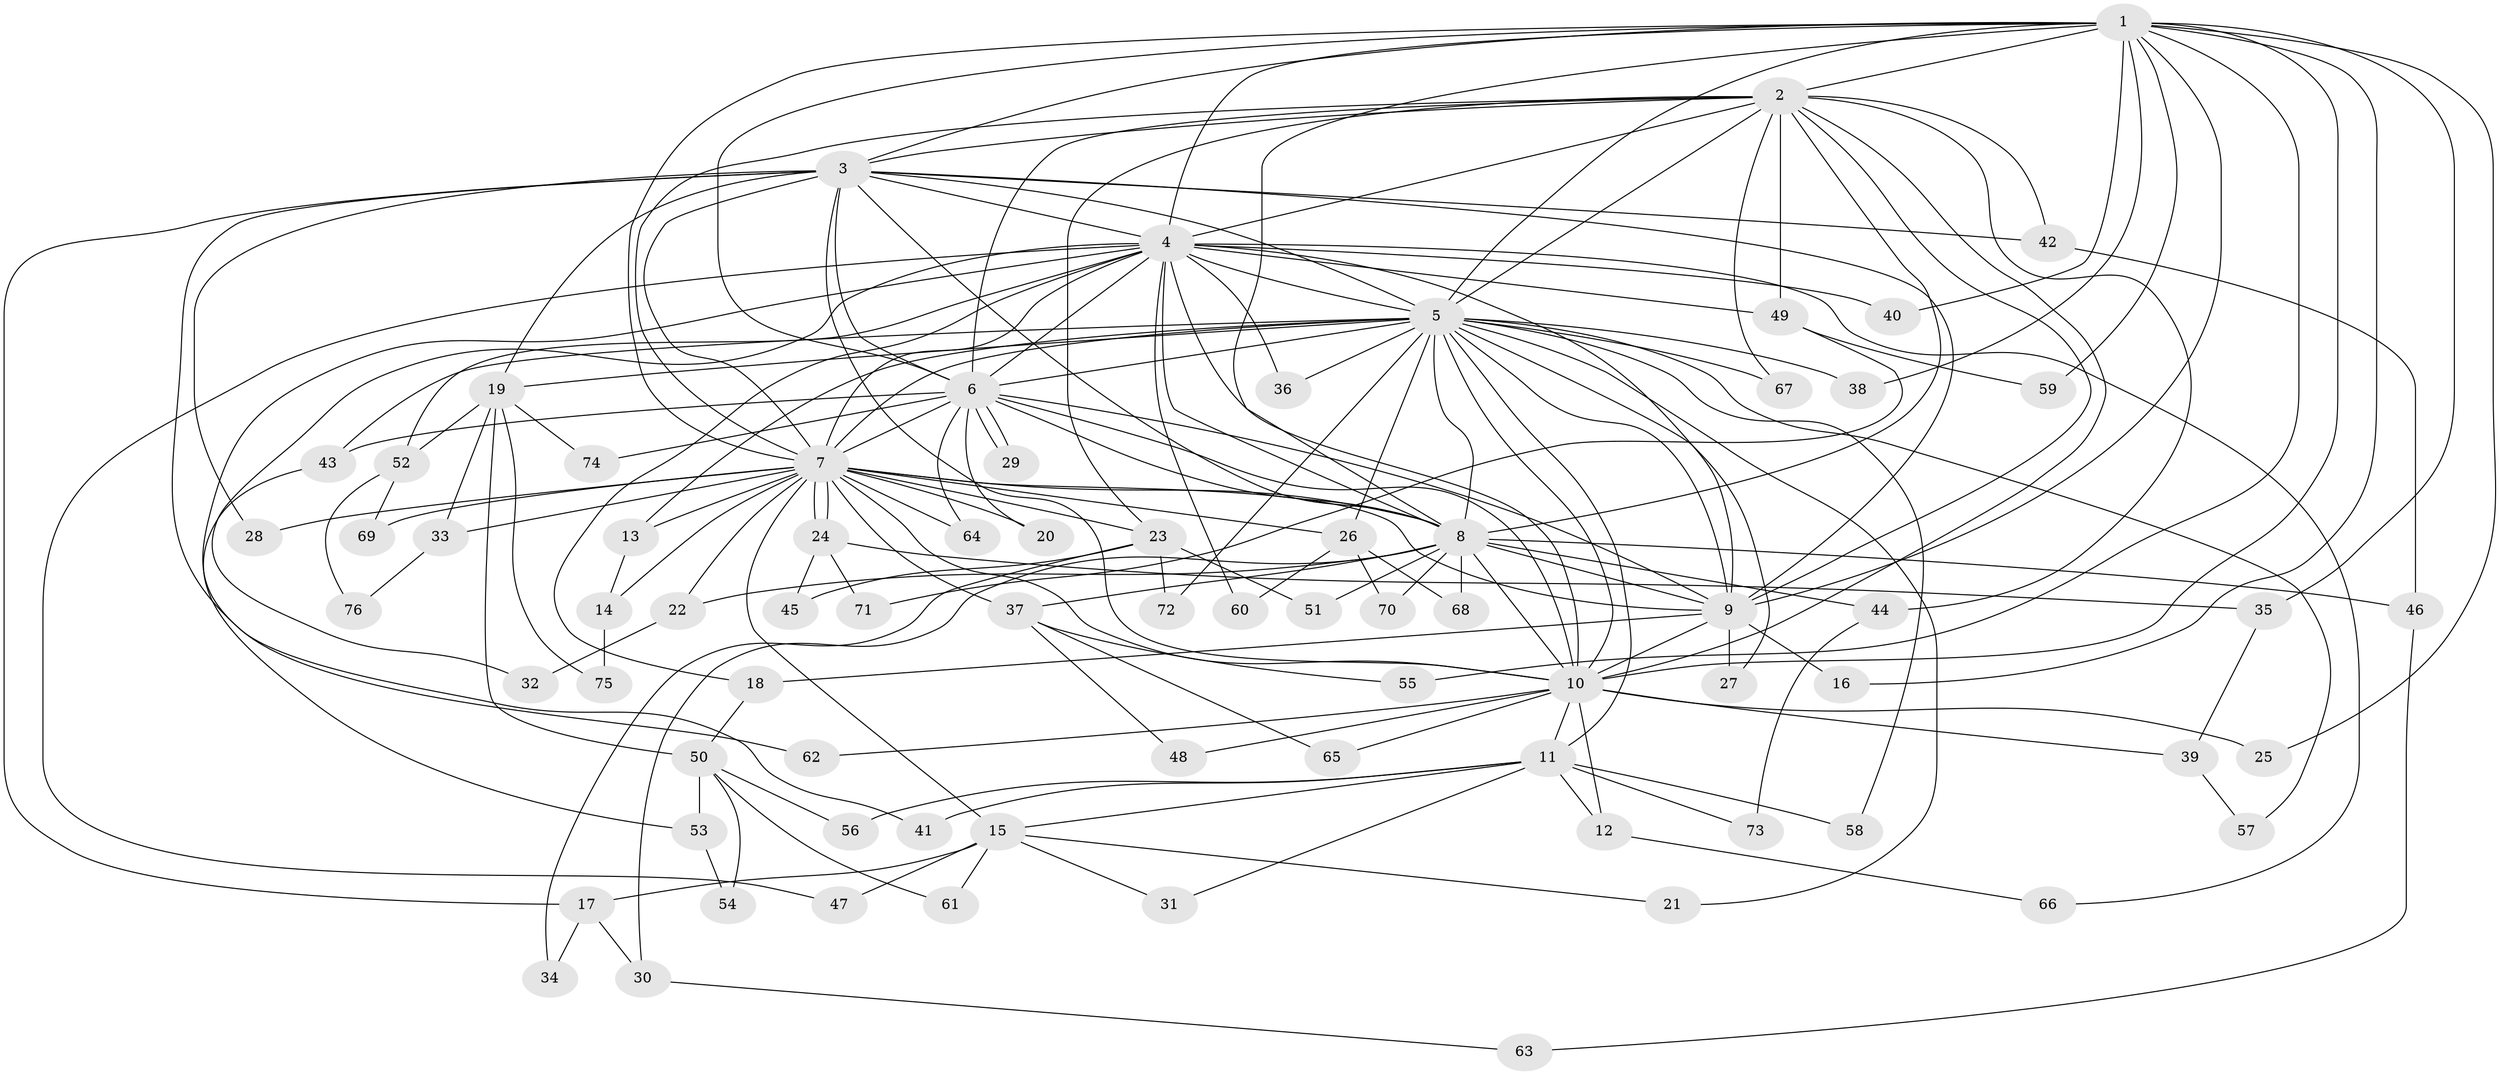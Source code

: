// Generated by graph-tools (version 1.1) at 2025/46/03/09/25 04:46:06]
// undirected, 76 vertices, 177 edges
graph export_dot {
graph [start="1"]
  node [color=gray90,style=filled];
  1;
  2;
  3;
  4;
  5;
  6;
  7;
  8;
  9;
  10;
  11;
  12;
  13;
  14;
  15;
  16;
  17;
  18;
  19;
  20;
  21;
  22;
  23;
  24;
  25;
  26;
  27;
  28;
  29;
  30;
  31;
  32;
  33;
  34;
  35;
  36;
  37;
  38;
  39;
  40;
  41;
  42;
  43;
  44;
  45;
  46;
  47;
  48;
  49;
  50;
  51;
  52;
  53;
  54;
  55;
  56;
  57;
  58;
  59;
  60;
  61;
  62;
  63;
  64;
  65;
  66;
  67;
  68;
  69;
  70;
  71;
  72;
  73;
  74;
  75;
  76;
  1 -- 2;
  1 -- 3;
  1 -- 4;
  1 -- 5;
  1 -- 6;
  1 -- 7;
  1 -- 8;
  1 -- 9;
  1 -- 10;
  1 -- 16;
  1 -- 25;
  1 -- 35;
  1 -- 38;
  1 -- 40;
  1 -- 55;
  1 -- 59;
  2 -- 3;
  2 -- 4;
  2 -- 5;
  2 -- 6;
  2 -- 7;
  2 -- 8;
  2 -- 9;
  2 -- 10;
  2 -- 23;
  2 -- 42;
  2 -- 44;
  2 -- 49;
  2 -- 67;
  3 -- 4;
  3 -- 5;
  3 -- 6;
  3 -- 7;
  3 -- 8;
  3 -- 9;
  3 -- 10;
  3 -- 17;
  3 -- 19;
  3 -- 28;
  3 -- 42;
  3 -- 62;
  4 -- 5;
  4 -- 6;
  4 -- 7;
  4 -- 8;
  4 -- 9;
  4 -- 10;
  4 -- 18;
  4 -- 32;
  4 -- 36;
  4 -- 40;
  4 -- 41;
  4 -- 47;
  4 -- 49;
  4 -- 52;
  4 -- 60;
  4 -- 66;
  5 -- 6;
  5 -- 7;
  5 -- 8;
  5 -- 9;
  5 -- 10;
  5 -- 11;
  5 -- 13;
  5 -- 19;
  5 -- 21;
  5 -- 26;
  5 -- 27;
  5 -- 36;
  5 -- 38;
  5 -- 43;
  5 -- 57;
  5 -- 58;
  5 -- 67;
  5 -- 72;
  6 -- 7;
  6 -- 8;
  6 -- 9;
  6 -- 10;
  6 -- 20;
  6 -- 29;
  6 -- 29;
  6 -- 43;
  6 -- 64;
  6 -- 74;
  7 -- 8;
  7 -- 9;
  7 -- 10;
  7 -- 13;
  7 -- 14;
  7 -- 15;
  7 -- 20;
  7 -- 22;
  7 -- 23;
  7 -- 24;
  7 -- 24;
  7 -- 26;
  7 -- 28;
  7 -- 33;
  7 -- 37;
  7 -- 64;
  7 -- 69;
  8 -- 9;
  8 -- 10;
  8 -- 22;
  8 -- 30;
  8 -- 37;
  8 -- 44;
  8 -- 46;
  8 -- 51;
  8 -- 68;
  8 -- 70;
  9 -- 10;
  9 -- 16;
  9 -- 18;
  9 -- 27;
  10 -- 11;
  10 -- 12;
  10 -- 25;
  10 -- 39;
  10 -- 48;
  10 -- 62;
  10 -- 65;
  11 -- 12;
  11 -- 15;
  11 -- 31;
  11 -- 41;
  11 -- 56;
  11 -- 58;
  11 -- 73;
  12 -- 66;
  13 -- 14;
  14 -- 75;
  15 -- 17;
  15 -- 21;
  15 -- 31;
  15 -- 47;
  15 -- 61;
  17 -- 30;
  17 -- 34;
  18 -- 50;
  19 -- 33;
  19 -- 50;
  19 -- 52;
  19 -- 74;
  19 -- 75;
  22 -- 32;
  23 -- 34;
  23 -- 45;
  23 -- 51;
  23 -- 72;
  24 -- 35;
  24 -- 45;
  24 -- 71;
  26 -- 60;
  26 -- 68;
  26 -- 70;
  30 -- 63;
  33 -- 76;
  35 -- 39;
  37 -- 48;
  37 -- 55;
  37 -- 65;
  39 -- 57;
  42 -- 46;
  43 -- 53;
  44 -- 73;
  46 -- 63;
  49 -- 59;
  49 -- 71;
  50 -- 53;
  50 -- 54;
  50 -- 56;
  50 -- 61;
  52 -- 69;
  52 -- 76;
  53 -- 54;
}
